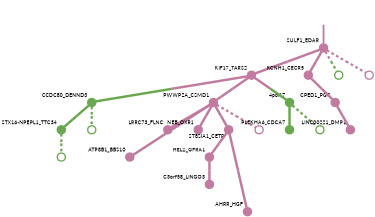 strict digraph  {
graph[splines=false]; nodesep=0.7; rankdir=TB; ranksep=0.6; forcelabels=true; dpi=600; size=2.5;
0 [color="#c27ba0ff", fillcolor="#c27ba0ff", fixedsize=true, fontname=Lato, fontsize="12pt", height="0.25", label="", penwidth=3, shape=circle, style=filled, xlabel=SULF1_EDAR];
4 [color="#c27ba0ff", fillcolor="#c27ba0ff", fixedsize=true, fontname=Lato, fontsize="12pt", height="0.25", label="", penwidth=3, shape=circle, style=filled, xlabel=KIF17_TARS2];
6 [color="#c27ba0ff", fillcolor="#c27ba0ff", fixedsize=true, fontname=Lato, fontsize="12pt", height="0.25", label="", penwidth=3, shape=circle, style=filled, xlabel=KCNH1_CECR5];
17 [color="#6aa84fff", fillcolor="#6aa84fff", fixedsize=true, fontname=Lato, fontsize="12pt", height="0.25", label="", penwidth=3, shape=circle, style=solid, xlabel=""];
21 [color="#c27ba0ff", fillcolor="#c27ba0ff", fixedsize=true, fontname=Lato, fontsize="12pt", height="0.25", label="", penwidth=3, shape=circle, style=solid, xlabel=""];
3 [color="#6aa84fff", fillcolor="#6aa84fff", fixedsize=true, fontname=Lato, fontsize="12pt", height="0.25", label="", penwidth=3, shape=circle, style=filled, xlabel=CCDC80_DENND3];
10 [color="#6aa84fff", fillcolor="#6aa84fff", fixedsize=true, fontname=Lato, fontsize="12pt", height="0.25", label="", penwidth=3, shape=circle, style=filled, xlabel="STX16-NPEPL1_TTC34"];
18 [color="#6aa84fff", fillcolor="#6aa84fff", fixedsize=true, fontname=Lato, fontsize="12pt", height="0.25", label="", penwidth=3, shape=circle, style=solid, xlabel=""];
7 [color="#c27ba0ff", fillcolor="#c27ba0ff", fixedsize=true, fontname=Lato, fontsize="12pt", height="0.25", label="", penwidth=3, shape=circle, style=filled, xlabel=PWWP2A_CSMD1];
16 [color="#6aa84fff", fillcolor="#6aa84fff", fixedsize=true, fontname=Lato, fontsize="12pt", height="0.25", label="", penwidth=3, shape=circle, style=filled, xlabel="4pol17"];
5 [color="#c27ba0ff", fillcolor="#c27ba0ff", fixedsize=true, fontname=Lato, fontsize="12pt", height="0.25", label="", penwidth=3, shape=circle, style=filled, xlabel=HELZ_GFRA1];
12 [color="#c27ba0ff", fillcolor="#c27ba0ff", fixedsize=true, fontname=Lato, fontsize="12pt", height="0.25", label="", penwidth=3, shape=circle, style=filled, xlabel=C3orf58_LINGO3];
9 [color="#c27ba0ff", fillcolor="#c27ba0ff", fixedsize=true, fontname=Lato, fontsize="12pt", height="0.25", label="", penwidth=3, shape=circle, style=filled, xlabel=CPED1_PGC];
2 [color="#c27ba0ff", fillcolor="#c27ba0ff", fixedsize=true, fontname=Lato, fontsize="12pt", height="0.25", label="", penwidth=3, shape=circle, style=filled, xlabel=ATP8B1_BBS10];
8 [color="#c27ba0ff", fillcolor="#c27ba0ff", fixedsize=true, fontname=Lato, fontsize="12pt", height="0.25", label="", penwidth=3, shape=circle, style=filled, xlabel=LRRC73_FLNC];
11 [color="#c27ba0ff", fillcolor="#c27ba0ff", fixedsize=true, fontname=Lato, fontsize="12pt", height="0.25", label="", penwidth=3, shape=circle, style=filled, xlabel=NEB_OXR1];
15 [color="#c27ba0ff", fillcolor="#c27ba0ff", fixedsize=true, fontname=Lato, fontsize="12pt", height="0.25", label="", penwidth=3, shape=circle, style=filled, xlabel=ST8SIA1_CETP];
22 [color="#c27ba0ff", fillcolor="#c27ba0ff", fixedsize=true, fontname=Lato, fontsize="12pt", height="0.25", label="", penwidth=3, shape=circle, style=solid, xlabel=""];
13 [color="#c27ba0ff", fillcolor="#c27ba0ff", fixedsize=true, fontname=Lato, fontsize="12pt", height="0.25", label="", penwidth=3, shape=circle, style=filled, xlabel=LINC00221_DMP1];
20 [color="#6aa84fff", fillcolor="#6aa84fff", fixedsize=true, fontname=Lato, fontsize="12pt", height="0.25", label="", penwidth=3, shape=circle, style=solid, xlabel=""];
1 [color="#c27ba0ff", fillcolor="#c27ba0ff", fixedsize=true, fontname=Lato, fontsize="12pt", height="0.25", label="", penwidth=3, shape=circle, style=filled, xlabel=AHRR_HGF];
14 [color="#6aa84fff", fillcolor="#6aa84fff", fixedsize=true, fontname=Lato, fontsize="12pt", height="0.25", label="", penwidth=3, shape=circle, style=filled, xlabel=PLEKHA6_CDCA7];
19 [color="#6aa84fff", fillcolor="#6aa84fff", fixedsize=true, fontname=Lato, fontsize="12pt", height="0.25", label="", penwidth=3, shape=circle, style=solid, xlabel=""];
normal [label="", penwidth=3, style=invis, xlabel=SULF1_EDAR];
0 -> 4  [arrowsize=0, color="#c27ba0ff;0.5:#c27ba0ff", minlen="1.6779661178588867", penwidth="5.5", style=solid];
0 -> 6  [arrowsize=0, color="#c27ba0ff;0.5:#c27ba0ff", minlen="1.4067796468734741", penwidth="5.5", style=solid];
0 -> 17  [arrowsize=0, color="#c27ba0ff;0.5:#6aa84fff", minlen="1.0847457647323608", penwidth=5, style=dashed];
0 -> 21  [arrowsize=0, color="#c27ba0ff;0.5:#c27ba0ff", minlen="1.0847457647323608", penwidth=5, style=dashed];
4 -> 3  [arrowsize=0, color="#c27ba0ff;0.5:#6aa84fff", minlen="1.7457627058029175", penwidth="5.5", style=solid];
4 -> 7  [arrowsize=0, color="#c27ba0ff;0.5:#c27ba0ff", minlen="1.4067796468734741", penwidth="5.5", style=solid];
4 -> 16  [arrowsize=0, color="#c27ba0ff;0.5:#6aa84fff", minlen="1.0847457647323608", penwidth="5.5", style=solid];
6 -> 9  [arrowsize=0, color="#c27ba0ff;0.5:#c27ba0ff", minlen="1.3728814125061035", penwidth="5.5", style=solid];
3 -> 10  [arrowsize=0, color="#6aa84fff;0.5:#6aa84fff", minlen="1.2711864709854126", penwidth="5.5", style=solid];
3 -> 18  [arrowsize=0, color="#6aa84fff;0.5:#6aa84fff", minlen="1.0847457647323608", penwidth=5, style=dashed];
10 -> 20  [arrowsize=0, color="#6aa84fff;0.5:#6aa84fff", minlen="1.0847457647323608", penwidth=5, style=dashed];
7 -> 2  [arrowsize=0, color="#c27ba0ff;0.5:#c27ba0ff", minlen="2.694915294647217", penwidth="5.5", style=solid];
7 -> 8  [arrowsize=0, color="#c27ba0ff;0.5:#c27ba0ff", minlen="1.4067796468734741", penwidth="5.5", style=solid];
7 -> 11  [arrowsize=0, color="#c27ba0ff;0.5:#c27ba0ff", minlen="1.2711864709854126", penwidth="5.5", style=solid];
7 -> 15  [arrowsize=0, color="#c27ba0ff;0.5:#c27ba0ff", minlen="1.1694915294647217", penwidth="5.5", style=solid];
7 -> 22  [arrowsize=0, color="#c27ba0ff;0.5:#c27ba0ff", minlen="1.0847457647323608", penwidth=5, style=dashed];
16 -> 14  [arrowsize=0, color="#6aa84fff;0.5:#6aa84fff", minlen="1.1694915294647217", penwidth="5.5", style=solid];
16 -> 19  [arrowsize=0, color="#6aa84fff;0.5:#6aa84fff", minlen="1.0847457647323608", penwidth=5, style=dashed];
5 -> 12  [arrowsize=0, color="#c27ba0ff;0.5:#c27ba0ff", minlen="1.2033898830413818", penwidth="5.5", style=solid];
9 -> 13  [arrowsize=0, color="#c27ba0ff;0.5:#c27ba0ff", minlen="1.1694915294647217", penwidth="5.5", style=solid];
15 -> 1  [arrowsize=0, color="#c27ba0ff;0.5:#c27ba0ff", minlen="3.0", penwidth="5.5", style=solid];
15 -> 5  [arrowsize=0, color="#c27ba0ff;0.5:#c27ba0ff", minlen="1.508474588394165", penwidth="5.5", style=solid];
normal -> 0  [arrowsize=0, color="#c27ba0ff", label="", penwidth=4, style=solid];
}

